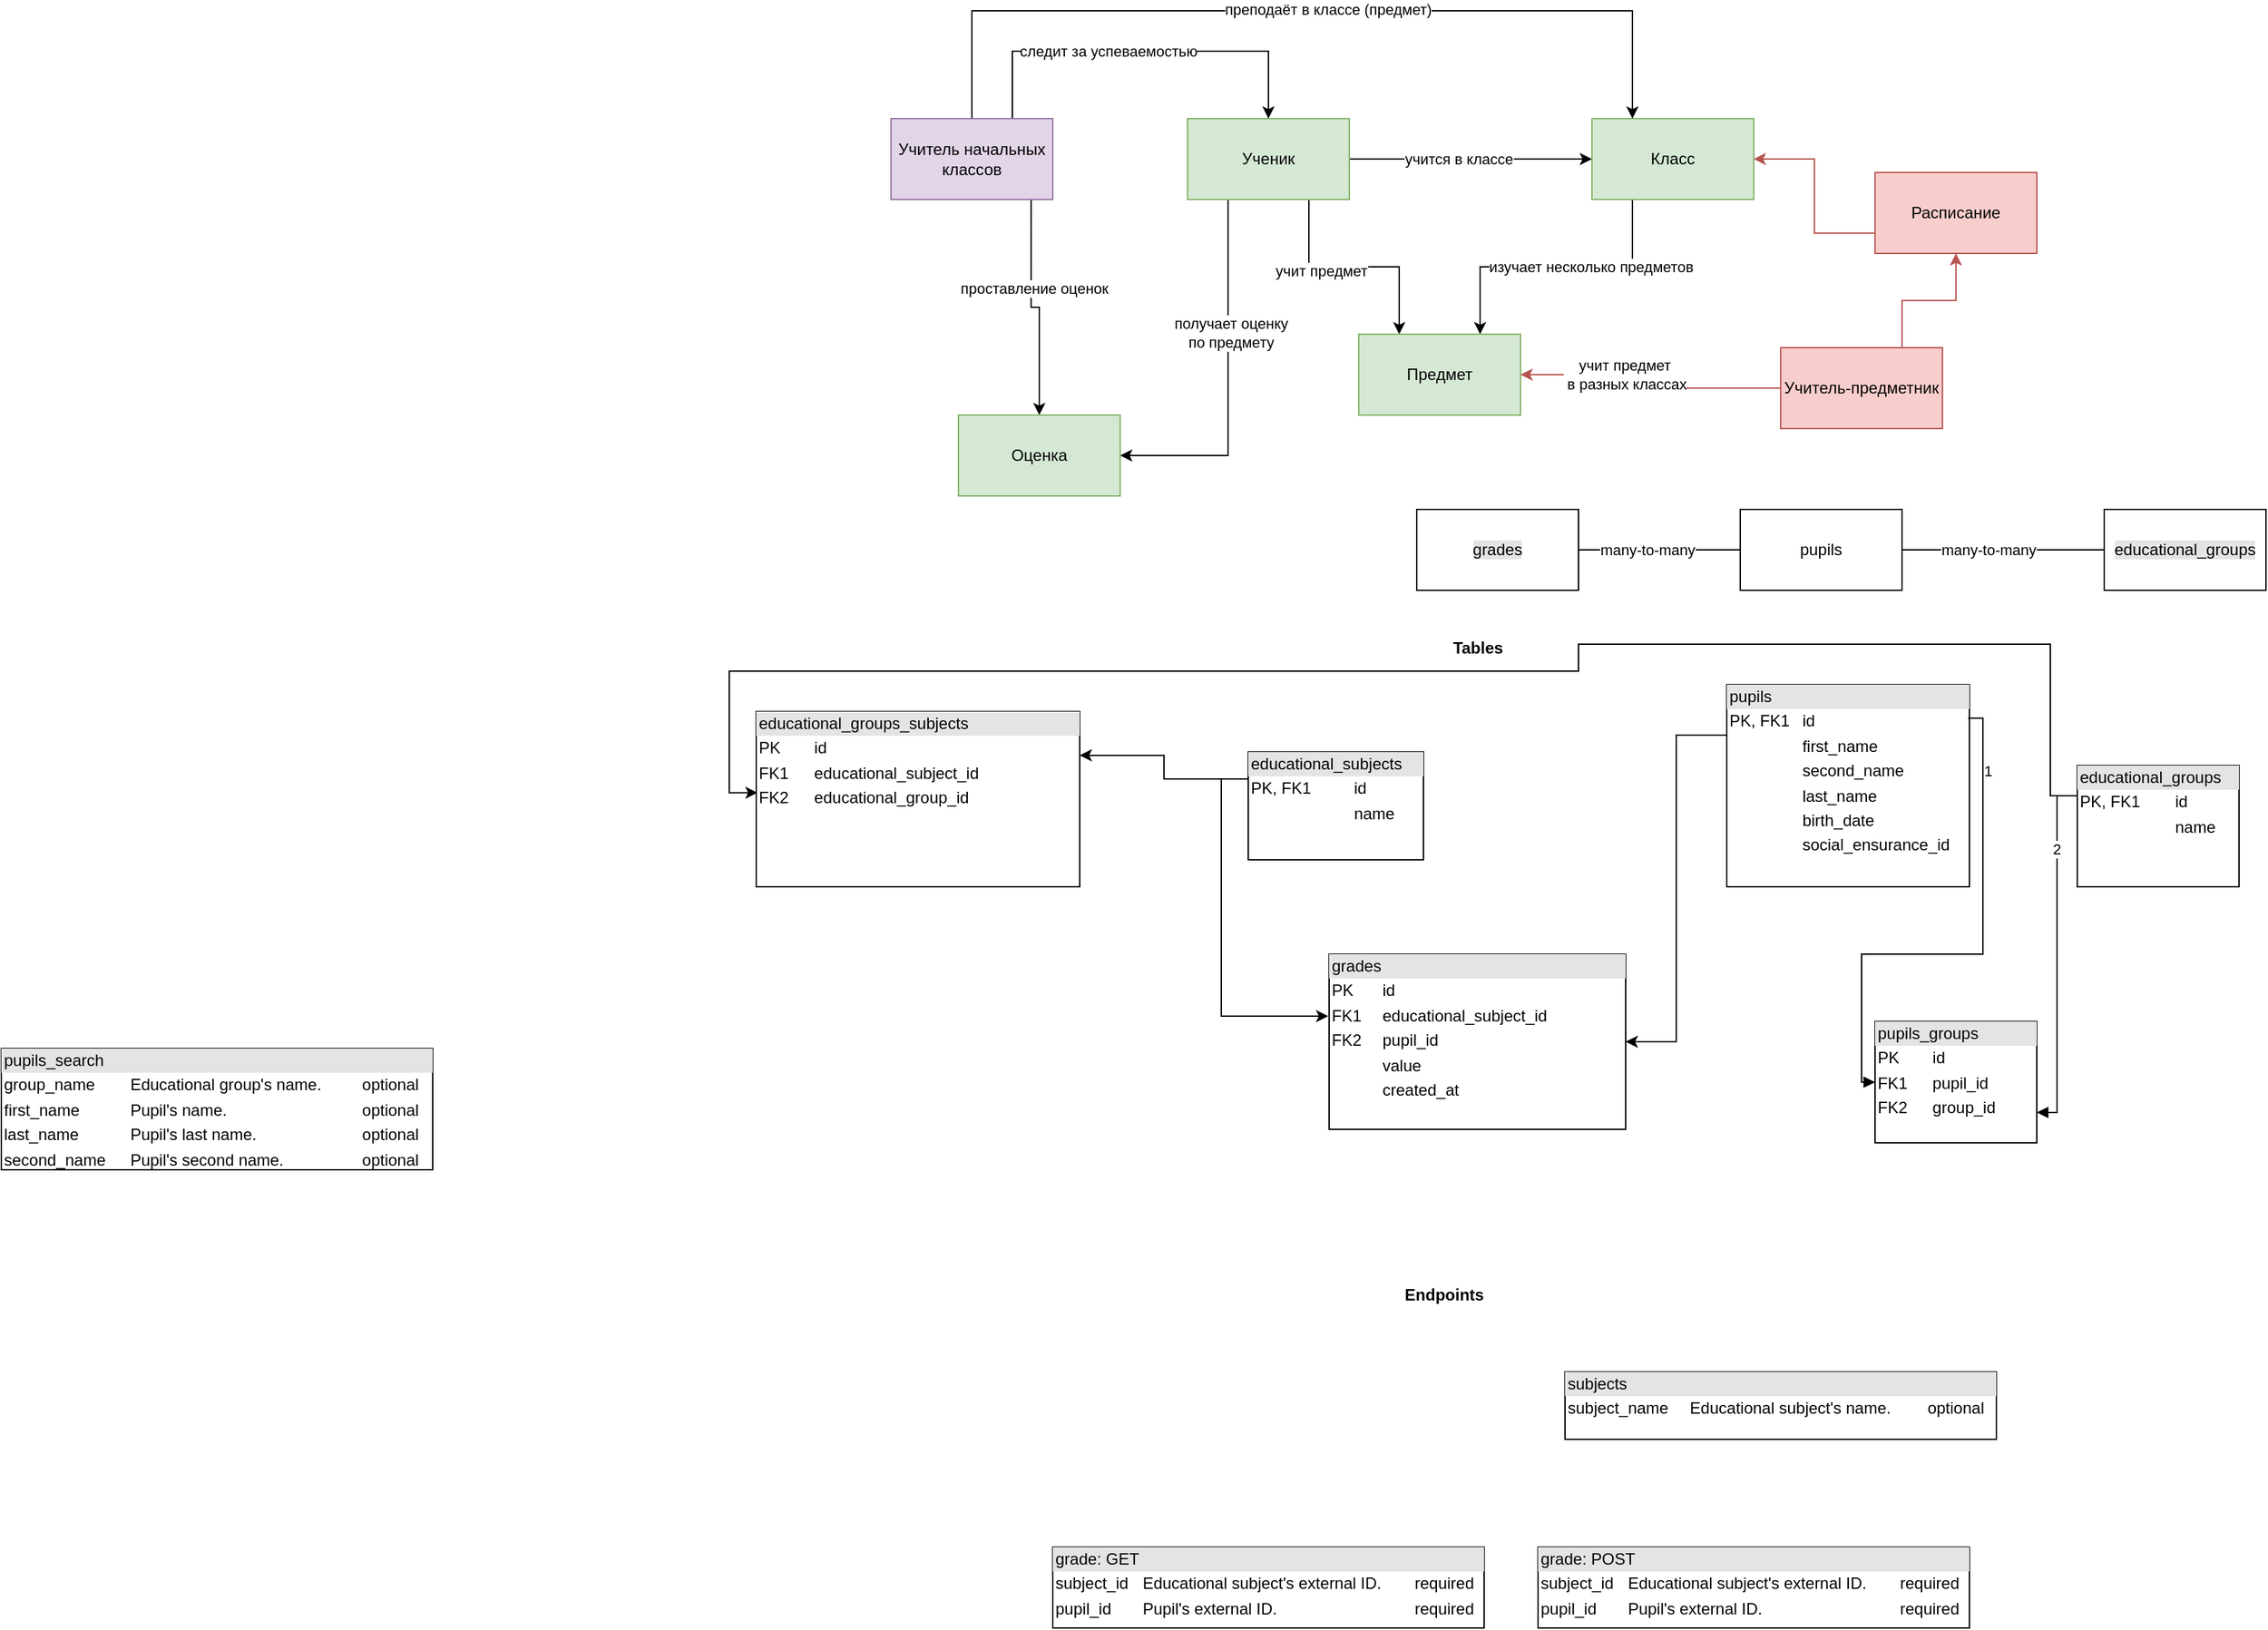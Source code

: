 <mxfile version="26.0.4">
  <diagram name="Страница — 1" id="6SzWJXjd3jO-udMxWJHo">
    <mxGraphModel dx="2849" dy="3019" grid="1" gridSize="10" guides="1" tooltips="1" connect="1" arrows="1" fold="1" page="1" pageScale="1" pageWidth="827" pageHeight="1169" math="0" shadow="0">
      <root>
        <mxCell id="0" />
        <mxCell id="1" parent="0" />
        <mxCell id="1dS-JzcZMbIJ_fLOvFZu-3" style="edgeStyle=orthogonalEdgeStyle;rounded=0;orthogonalLoop=1;jettySize=auto;html=1;exitX=0;exitY=0.25;exitDx=0;exitDy=0;entryX=1;entryY=0.5;entryDx=0;entryDy=0;" parent="1" source="iLB-YY_pKdu1ddznSQij-1" target="iLB-YY_pKdu1ddznSQij-3" edge="1">
          <mxGeometry relative="1" as="geometry" />
        </mxCell>
        <mxCell id="iLB-YY_pKdu1ddznSQij-1" value="&lt;div style=&quot;box-sizing: border-box; width: 100%; background: rgb(228, 228, 228); padding: 2px;&quot;&gt;pupils&lt;/div&gt;&lt;table style=&quot;width:100%;font-size:1em;&quot; cellpadding=&quot;2&quot; cellspacing=&quot;0&quot;&gt;&lt;tbody&gt;&lt;tr&gt;&lt;td&gt;PK, FK1&lt;/td&gt;&lt;td&gt;id&lt;/td&gt;&lt;/tr&gt;&lt;tr&gt;&lt;td&gt;&lt;br&gt;&lt;/td&gt;&lt;td&gt;first_name&lt;/td&gt;&lt;/tr&gt;&lt;tr&gt;&lt;td&gt;&lt;/td&gt;&lt;td&gt;second_name&lt;/td&gt;&lt;/tr&gt;&lt;tr&gt;&lt;td&gt;&lt;br&gt;&lt;/td&gt;&lt;td&gt;last_name&lt;br&gt;&lt;/td&gt;&lt;/tr&gt;&lt;tr&gt;&lt;td&gt;&lt;br&gt;&lt;/td&gt;&lt;td&gt;birth_date&lt;/td&gt;&lt;/tr&gt;&lt;tr&gt;&lt;td&gt;&lt;br&gt;&lt;/td&gt;&lt;td&gt;social_ensurance_id&lt;/td&gt;&lt;/tr&gt;&lt;/tbody&gt;&lt;/table&gt;" style="verticalAlign=top;align=left;overflow=fill;html=1;whiteSpace=wrap;" parent="1" vertex="1">
          <mxGeometry x="-260" y="-730" width="180" height="150" as="geometry" />
        </mxCell>
        <mxCell id="1dS-JzcZMbIJ_fLOvFZu-2" style="edgeStyle=orthogonalEdgeStyle;rounded=0;orthogonalLoop=1;jettySize=auto;html=1;exitX=0;exitY=0.25;exitDx=0;exitDy=0;entryX=-0.003;entryY=0.354;entryDx=0;entryDy=0;entryPerimeter=0;" parent="1" source="iLB-YY_pKdu1ddznSQij-2" target="iLB-YY_pKdu1ddznSQij-3" edge="1">
          <mxGeometry relative="1" as="geometry" />
        </mxCell>
        <mxCell id="GWcOqIpFdrr7NjzQsBRJ-3" style="edgeStyle=orthogonalEdgeStyle;rounded=0;orthogonalLoop=1;jettySize=auto;html=1;exitX=0;exitY=0.25;exitDx=0;exitDy=0;entryX=1;entryY=0.25;entryDx=0;entryDy=0;" parent="1" source="iLB-YY_pKdu1ddznSQij-2" target="GWcOqIpFdrr7NjzQsBRJ-2" edge="1">
          <mxGeometry relative="1" as="geometry" />
        </mxCell>
        <mxCell id="iLB-YY_pKdu1ddznSQij-2" value="&lt;div style=&quot;box-sizing: border-box; width: 100%; background: rgb(228, 228, 228); padding: 2px;&quot;&gt;educational_subjects&lt;/div&gt;&lt;table style=&quot;width:100%;font-size:1em;&quot; cellpadding=&quot;2&quot; cellspacing=&quot;0&quot;&gt;&lt;tbody&gt;&lt;tr&gt;&lt;td&gt;PK, FK1&lt;/td&gt;&lt;td&gt;id&lt;/td&gt;&lt;/tr&gt;&lt;tr&gt;&lt;td&gt;&lt;br&gt;&lt;/td&gt;&lt;td&gt;name&lt;/td&gt;&lt;/tr&gt;&lt;/tbody&gt;&lt;/table&gt;" style="verticalAlign=top;align=left;overflow=fill;html=1;whiteSpace=wrap;" parent="1" vertex="1">
          <mxGeometry x="-615" y="-680" width="130" height="80" as="geometry" />
        </mxCell>
        <mxCell id="iLB-YY_pKdu1ddznSQij-3" value="&lt;div style=&quot;box-sizing: border-box; width: 100%; background: rgb(228, 228, 228); padding: 2px;&quot;&gt;grades&lt;/div&gt;&lt;table style=&quot;width:100%;font-size:1em;&quot; cellpadding=&quot;2&quot; cellspacing=&quot;0&quot;&gt;&lt;tbody&gt;&lt;tr&gt;&lt;td&gt;PK&lt;/td&gt;&lt;td&gt;id&lt;/td&gt;&lt;/tr&gt;&lt;tr&gt;&lt;td&gt;FK1&lt;/td&gt;&lt;td&gt;educational_subject_id&lt;/td&gt;&lt;/tr&gt;&lt;tr&gt;&lt;td&gt;FK2&lt;/td&gt;&lt;td&gt;pupil_id&lt;/td&gt;&lt;/tr&gt;&lt;tr&gt;&lt;td&gt;&lt;br&gt;&lt;/td&gt;&lt;td&gt;value&lt;/td&gt;&lt;/tr&gt;&lt;tr&gt;&lt;td&gt;&lt;br&gt;&lt;/td&gt;&lt;td&gt;created_at&lt;/td&gt;&lt;/tr&gt;&lt;/tbody&gt;&lt;/table&gt;" style="verticalAlign=top;align=left;overflow=fill;html=1;whiteSpace=wrap;" parent="1" vertex="1">
          <mxGeometry x="-555" y="-530" width="220" height="130" as="geometry" />
        </mxCell>
        <mxCell id="GWcOqIpFdrr7NjzQsBRJ-4" style="edgeStyle=orthogonalEdgeStyle;rounded=0;orthogonalLoop=1;jettySize=auto;html=1;exitX=0;exitY=0.25;exitDx=0;exitDy=0;entryX=0.004;entryY=0.463;entryDx=0;entryDy=0;entryPerimeter=0;" parent="1" source="iLB-YY_pKdu1ddznSQij-4" target="GWcOqIpFdrr7NjzQsBRJ-2" edge="1">
          <mxGeometry relative="1" as="geometry">
            <Array as="points">
              <mxPoint x="-20" y="-647" />
              <mxPoint x="-20" y="-760" />
              <mxPoint x="-370" y="-760" />
              <mxPoint x="-370" y="-740" />
              <mxPoint x="-1000" y="-740" />
              <mxPoint x="-1000" y="-650" />
            </Array>
          </mxGeometry>
        </mxCell>
        <mxCell id="iLB-YY_pKdu1ddznSQij-4" value="&lt;div style=&quot;box-sizing: border-box; width: 100%; background: rgb(228, 228, 228); padding: 2px;&quot;&gt;educational_groups&lt;/div&gt;&lt;table style=&quot;width:100%;font-size:1em;&quot; cellpadding=&quot;2&quot; cellspacing=&quot;0&quot;&gt;&lt;tbody&gt;&lt;tr&gt;&lt;td&gt;PK, FK1&lt;/td&gt;&lt;td&gt;id&lt;/td&gt;&lt;/tr&gt;&lt;tr&gt;&lt;td&gt;&lt;br&gt;&lt;/td&gt;&lt;td&gt;name&lt;/td&gt;&lt;/tr&gt;&lt;tr&gt;&lt;td&gt;&lt;/td&gt;&lt;td&gt;&lt;br&gt;&lt;/td&gt;&lt;/tr&gt;&lt;/tbody&gt;&lt;/table&gt;" style="verticalAlign=top;align=left;overflow=fill;html=1;whiteSpace=wrap;" parent="1" vertex="1">
          <mxGeometry y="-670" width="120" height="90" as="geometry" />
        </mxCell>
        <mxCell id="iLB-YY_pKdu1ddznSQij-5" value="&lt;div style=&quot;box-sizing: border-box; width: 100%; background: rgb(228, 228, 228); padding: 2px;&quot;&gt;pupils_groups&lt;/div&gt;&lt;table style=&quot;width:100%;font-size:1em;&quot; cellpadding=&quot;2&quot; cellspacing=&quot;0&quot;&gt;&lt;tbody&gt;&lt;tr&gt;&lt;td&gt;PK&lt;/td&gt;&lt;td&gt;id&lt;/td&gt;&lt;/tr&gt;&lt;tr&gt;&lt;td&gt;FK1&lt;/td&gt;&lt;td&gt;pupil_id&lt;/td&gt;&lt;/tr&gt;&lt;tr&gt;&lt;td&gt;FK2&lt;/td&gt;&lt;td&gt;group_id&lt;/td&gt;&lt;/tr&gt;&lt;/tbody&gt;&lt;/table&gt;" style="verticalAlign=top;align=left;overflow=fill;html=1;whiteSpace=wrap;" parent="1" vertex="1">
          <mxGeometry x="-150" y="-480" width="120" height="90" as="geometry" />
        </mxCell>
        <mxCell id="iLB-YY_pKdu1ddznSQij-7" value="" style="endArrow=block;endFill=1;html=1;edgeStyle=orthogonalEdgeStyle;align=left;verticalAlign=top;rounded=0;exitX=0.995;exitY=0.166;exitDx=0;exitDy=0;entryX=0;entryY=0.5;entryDx=0;entryDy=0;exitPerimeter=0;" parent="1" source="iLB-YY_pKdu1ddznSQij-1" target="iLB-YY_pKdu1ddznSQij-5" edge="1">
          <mxGeometry x="-1" relative="1" as="geometry">
            <mxPoint x="-360" y="-390" as="sourcePoint" />
            <mxPoint x="-200" y="-390" as="targetPoint" />
          </mxGeometry>
        </mxCell>
        <mxCell id="iLB-YY_pKdu1ddznSQij-8" value="1" style="edgeLabel;resizable=0;html=1;align=left;verticalAlign=bottom;" parent="iLB-YY_pKdu1ddznSQij-7" connectable="0" vertex="1">
          <mxGeometry x="-1" relative="1" as="geometry">
            <mxPoint x="10" y="48" as="offset" />
          </mxGeometry>
        </mxCell>
        <mxCell id="iLB-YY_pKdu1ddznSQij-9" value="" style="endArrow=block;endFill=1;html=1;edgeStyle=orthogonalEdgeStyle;align=left;verticalAlign=top;rounded=0;exitX=0;exitY=0.25;exitDx=0;exitDy=0;entryX=1;entryY=0.75;entryDx=0;entryDy=0;" parent="1" source="iLB-YY_pKdu1ddznSQij-4" target="iLB-YY_pKdu1ddznSQij-5" edge="1">
          <mxGeometry x="-1" relative="1" as="geometry">
            <mxPoint x="110" y="-500" as="sourcePoint" />
            <mxPoint x="270" y="-500" as="targetPoint" />
          </mxGeometry>
        </mxCell>
        <mxCell id="iLB-YY_pKdu1ddznSQij-10" value="2" style="edgeLabel;resizable=0;html=1;align=left;verticalAlign=bottom;" parent="iLB-YY_pKdu1ddznSQij-9" connectable="0" vertex="1">
          <mxGeometry x="-1" relative="1" as="geometry">
            <mxPoint x="-20" y="48" as="offset" />
          </mxGeometry>
        </mxCell>
        <mxCell id="iLB-YY_pKdu1ddznSQij-17" value="Tables" style="text;align=center;fontStyle=1;verticalAlign=middle;spacingLeft=3;spacingRight=3;strokeColor=none;rotatable=0;points=[[0,0.5],[1,0.5]];portConstraint=eastwest;html=1;" parent="1" vertex="1">
          <mxGeometry x="-485" y="-770" width="80" height="26" as="geometry" />
        </mxCell>
        <mxCell id="iLB-YY_pKdu1ddznSQij-18" value="Endpoints" style="text;align=center;fontStyle=1;verticalAlign=middle;spacingLeft=3;spacingRight=3;strokeColor=none;rotatable=0;points=[[0,0.5],[1,0.5]];portConstraint=eastwest;html=1;" parent="1" vertex="1">
          <mxGeometry x="-510" y="-290" width="80" height="26" as="geometry" />
        </mxCell>
        <mxCell id="iLB-YY_pKdu1ddznSQij-19" value="&lt;div style=&quot;box-sizing: border-box; width: 100%; background: rgb(228, 228, 228); padding: 2px;&quot;&gt;pupils_search&lt;/div&gt;&lt;table style=&quot;width:100%;font-size:1em;&quot; cellpadding=&quot;2&quot; cellspacing=&quot;0&quot;&gt;&lt;tbody&gt;&lt;tr&gt;&lt;td&gt;group_name&lt;/td&gt;&lt;td&gt;Educational group&#39;s name.&lt;/td&gt;&lt;td&gt;optional&lt;/td&gt;&lt;/tr&gt;&lt;tr&gt;&lt;td&gt;first_name&lt;/td&gt;&lt;td&gt;Pupil&#39;s name.&lt;/td&gt;&lt;td&gt;optional&lt;/td&gt;&lt;/tr&gt;&lt;tr&gt;&lt;td&gt;last_name&lt;/td&gt;&lt;td&gt;Pupil&#39;s last name.&lt;br&gt;&lt;/td&gt;&lt;td&gt;optional&lt;br&gt;&lt;/td&gt;&lt;/tr&gt;&lt;tr&gt;&lt;td&gt;second_name&lt;/td&gt;&lt;td&gt;Pupil&#39;s second name.&lt;/td&gt;&lt;td&gt;optional&lt;br&gt;&lt;/td&gt;&lt;/tr&gt;&lt;/tbody&gt;&lt;/table&gt;" style="verticalAlign=top;align=left;overflow=fill;html=1;whiteSpace=wrap;" parent="1" vertex="1">
          <mxGeometry x="-1540" y="-460" width="320" height="90" as="geometry" />
        </mxCell>
        <mxCell id="iLB-YY_pKdu1ddznSQij-20" value="&lt;div style=&quot;box-sizing: border-box; width: 100%; background: rgb(228, 228, 228); padding: 2px;&quot;&gt;subjects&lt;/div&gt;&lt;table style=&quot;width:100%;font-size:1em;&quot; cellpadding=&quot;2&quot; cellspacing=&quot;0&quot;&gt;&lt;tbody&gt;&lt;tr&gt;&lt;td&gt;subject_name&lt;/td&gt;&lt;td&gt;Educational subject&#39;s name.&lt;/td&gt;&lt;td&gt;optional&lt;/td&gt;&lt;/tr&gt;&lt;/tbody&gt;&lt;/table&gt;" style="verticalAlign=top;align=left;overflow=fill;html=1;whiteSpace=wrap;" parent="1" vertex="1">
          <mxGeometry x="-380" y="-220" width="320" height="50" as="geometry" />
        </mxCell>
        <mxCell id="iLB-YY_pKdu1ddznSQij-22" value="&lt;div style=&quot;box-sizing: border-box; width: 100%; background: rgb(228, 228, 228); padding: 2px;&quot;&gt;grade: GET&lt;/div&gt;&lt;table style=&quot;width:100%;font-size:1em;&quot; cellpadding=&quot;2&quot; cellspacing=&quot;0&quot;&gt;&lt;tbody&gt;&lt;tr&gt;&lt;td&gt;subject_id&lt;/td&gt;&lt;td&gt;Educational subject&#39;s external ID.&lt;/td&gt;&lt;td&gt;required&lt;/td&gt;&lt;/tr&gt;&lt;tr&gt;&lt;td&gt;pupil_id&lt;/td&gt;&lt;td&gt;Pupil&#39;s external ID.&lt;/td&gt;&lt;td&gt;required&lt;/td&gt;&lt;/tr&gt;&lt;/tbody&gt;&lt;/table&gt;" style="verticalAlign=top;align=left;overflow=fill;html=1;whiteSpace=wrap;" parent="1" vertex="1">
          <mxGeometry x="-760" y="-90" width="320" height="60" as="geometry" />
        </mxCell>
        <mxCell id="4ZjUNHibEDuSv79mXHUm-5" style="edgeStyle=orthogonalEdgeStyle;rounded=0;orthogonalLoop=1;jettySize=auto;html=1;exitX=0.866;exitY=1;exitDx=0;exitDy=0;entryX=0.5;entryY=0;entryDx=0;entryDy=0;exitPerimeter=0;" parent="1" source="4ZjUNHibEDuSv79mXHUm-9" target="4ZjUNHibEDuSv79mXHUm-4" edge="1">
          <mxGeometry relative="1" as="geometry" />
        </mxCell>
        <mxCell id="4ZjUNHibEDuSv79mXHUm-6" value="проставление оценок" style="edgeLabel;html=1;align=center;verticalAlign=middle;resizable=0;points=[];" parent="4ZjUNHibEDuSv79mXHUm-5" vertex="1" connectable="0">
          <mxGeometry x="-0.207" y="2" relative="1" as="geometry">
            <mxPoint as="offset" />
          </mxGeometry>
        </mxCell>
        <mxCell id="4ZjUNHibEDuSv79mXHUm-7" style="edgeStyle=orthogonalEdgeStyle;rounded=0;orthogonalLoop=1;jettySize=auto;html=1;exitX=1;exitY=0.5;exitDx=0;exitDy=0;entryX=0;entryY=0.5;entryDx=0;entryDy=0;" parent="1" source="4ZjUNHibEDuSv79mXHUm-2" target="4ZjUNHibEDuSv79mXHUm-3" edge="1">
          <mxGeometry relative="1" as="geometry" />
        </mxCell>
        <mxCell id="4ZjUNHibEDuSv79mXHUm-8" value="учится в классе" style="edgeLabel;html=1;align=center;verticalAlign=middle;resizable=0;points=[];" parent="4ZjUNHibEDuSv79mXHUm-7" vertex="1" connectable="0">
          <mxGeometry x="-0.275" y="1" relative="1" as="geometry">
            <mxPoint x="15" y="1" as="offset" />
          </mxGeometry>
        </mxCell>
        <mxCell id="4ZjUNHibEDuSv79mXHUm-12" style="edgeStyle=orthogonalEdgeStyle;rounded=0;orthogonalLoop=1;jettySize=auto;html=1;exitX=0.75;exitY=1;exitDx=0;exitDy=0;entryX=0.25;entryY=0;entryDx=0;entryDy=0;" parent="1" source="4ZjUNHibEDuSv79mXHUm-2" target="4ZjUNHibEDuSv79mXHUm-11" edge="1">
          <mxGeometry relative="1" as="geometry" />
        </mxCell>
        <mxCell id="4ZjUNHibEDuSv79mXHUm-13" value="учит предмет" style="edgeLabel;html=1;align=center;verticalAlign=middle;resizable=0;points=[];" parent="4ZjUNHibEDuSv79mXHUm-12" vertex="1" connectable="0">
          <mxGeometry x="-0.298" y="-3" relative="1" as="geometry">
            <mxPoint as="offset" />
          </mxGeometry>
        </mxCell>
        <mxCell id="4ZjUNHibEDuSv79mXHUm-14" style="edgeStyle=orthogonalEdgeStyle;rounded=0;orthogonalLoop=1;jettySize=auto;html=1;exitX=0.25;exitY=1;exitDx=0;exitDy=0;entryX=1;entryY=0.5;entryDx=0;entryDy=0;" parent="1" source="4ZjUNHibEDuSv79mXHUm-2" target="4ZjUNHibEDuSv79mXHUm-4" edge="1">
          <mxGeometry relative="1" as="geometry" />
        </mxCell>
        <mxCell id="4ZjUNHibEDuSv79mXHUm-15" value="получает оценку&lt;div&gt;по предмету&lt;/div&gt;" style="edgeLabel;html=1;align=center;verticalAlign=middle;resizable=0;points=[];" parent="4ZjUNHibEDuSv79mXHUm-14" vertex="1" connectable="0">
          <mxGeometry x="-0.267" y="2" relative="1" as="geometry">
            <mxPoint as="offset" />
          </mxGeometry>
        </mxCell>
        <mxCell id="4ZjUNHibEDuSv79mXHUm-2" value="Ученик" style="rounded=0;whiteSpace=wrap;html=1;fillColor=#d5e8d4;strokeColor=#82b366;" parent="1" vertex="1">
          <mxGeometry x="-660" y="-1150" width="120" height="60" as="geometry" />
        </mxCell>
        <mxCell id="4ZjUNHibEDuSv79mXHUm-16" style="edgeStyle=orthogonalEdgeStyle;rounded=0;orthogonalLoop=1;jettySize=auto;html=1;exitX=0.25;exitY=1;exitDx=0;exitDy=0;entryX=0.75;entryY=0;entryDx=0;entryDy=0;" parent="1" source="4ZjUNHibEDuSv79mXHUm-3" target="4ZjUNHibEDuSv79mXHUm-11" edge="1">
          <mxGeometry relative="1" as="geometry" />
        </mxCell>
        <mxCell id="4ZjUNHibEDuSv79mXHUm-17" value="изучает несколько предметов" style="edgeLabel;html=1;align=center;verticalAlign=middle;resizable=0;points=[];" parent="4ZjUNHibEDuSv79mXHUm-16" vertex="1" connectable="0">
          <mxGeometry x="-0.24" relative="1" as="geometry">
            <mxPoint as="offset" />
          </mxGeometry>
        </mxCell>
        <mxCell id="4ZjUNHibEDuSv79mXHUm-3" value="Класс" style="rounded=0;whiteSpace=wrap;html=1;fillColor=#d5e8d4;strokeColor=#82b366;" parent="1" vertex="1">
          <mxGeometry x="-360" y="-1150" width="120" height="60" as="geometry" />
        </mxCell>
        <mxCell id="4ZjUNHibEDuSv79mXHUm-4" value="Оценка" style="rounded=0;whiteSpace=wrap;html=1;fillColor=#d5e8d4;strokeColor=#82b366;" parent="1" vertex="1">
          <mxGeometry x="-830" y="-930" width="120" height="60" as="geometry" />
        </mxCell>
        <mxCell id="4ZjUNHibEDuSv79mXHUm-19" style="edgeStyle=orthogonalEdgeStyle;rounded=0;orthogonalLoop=1;jettySize=auto;html=1;exitX=0.5;exitY=0;exitDx=0;exitDy=0;entryX=0.25;entryY=0;entryDx=0;entryDy=0;" parent="1" source="4ZjUNHibEDuSv79mXHUm-9" target="4ZjUNHibEDuSv79mXHUm-3" edge="1">
          <mxGeometry relative="1" as="geometry">
            <Array as="points">
              <mxPoint x="-820" y="-1230" />
              <mxPoint x="-330" y="-1230" />
            </Array>
          </mxGeometry>
        </mxCell>
        <mxCell id="4ZjUNHibEDuSv79mXHUm-20" value="преподаёт в классе (предмет)" style="edgeLabel;html=1;align=center;verticalAlign=middle;resizable=0;points=[];" parent="4ZjUNHibEDuSv79mXHUm-19" vertex="1" connectable="0">
          <mxGeometry x="0.058" y="1" relative="1" as="geometry">
            <mxPoint as="offset" />
          </mxGeometry>
        </mxCell>
        <mxCell id="4ZjUNHibEDuSv79mXHUm-21" style="edgeStyle=orthogonalEdgeStyle;rounded=0;orthogonalLoop=1;jettySize=auto;html=1;exitX=0.75;exitY=0;exitDx=0;exitDy=0;entryX=0.5;entryY=0;entryDx=0;entryDy=0;" parent="1" source="4ZjUNHibEDuSv79mXHUm-9" target="4ZjUNHibEDuSv79mXHUm-2" edge="1">
          <mxGeometry relative="1" as="geometry">
            <Array as="points">
              <mxPoint x="-790" y="-1200" />
              <mxPoint x="-600" y="-1200" />
            </Array>
          </mxGeometry>
        </mxCell>
        <mxCell id="4ZjUNHibEDuSv79mXHUm-22" value="следит за успеваемостью" style="edgeLabel;html=1;align=center;verticalAlign=middle;resizable=0;points=[];" parent="4ZjUNHibEDuSv79mXHUm-21" vertex="1" connectable="0">
          <mxGeometry x="-0.165" relative="1" as="geometry">
            <mxPoint as="offset" />
          </mxGeometry>
        </mxCell>
        <mxCell id="4ZjUNHibEDuSv79mXHUm-9" value="Учитель начальных классов" style="rounded=0;whiteSpace=wrap;html=1;fillColor=#e1d5e7;strokeColor=#9673a6;" parent="1" vertex="1">
          <mxGeometry x="-880" y="-1150" width="120" height="60" as="geometry" />
        </mxCell>
        <mxCell id="4ZjUNHibEDuSv79mXHUm-11" value="Предмет" style="rounded=0;whiteSpace=wrap;html=1;fillColor=#d5e8d4;strokeColor=#82b366;" parent="1" vertex="1">
          <mxGeometry x="-533" y="-990" width="120" height="60" as="geometry" />
        </mxCell>
        <mxCell id="4ZjUNHibEDuSv79mXHUm-24" style="edgeStyle=orthogonalEdgeStyle;rounded=0;orthogonalLoop=1;jettySize=auto;html=1;exitX=0;exitY=0.5;exitDx=0;exitDy=0;fillColor=#f8cecc;strokeColor=#b85450;" parent="1" source="4ZjUNHibEDuSv79mXHUm-23" target="4ZjUNHibEDuSv79mXHUm-11" edge="1">
          <mxGeometry relative="1" as="geometry" />
        </mxCell>
        <mxCell id="4ZjUNHibEDuSv79mXHUm-25" value="учит предмет&lt;div&gt;&amp;nbsp;в разных классах&lt;/div&gt;" style="edgeLabel;html=1;align=center;verticalAlign=middle;resizable=0;points=[];" parent="4ZjUNHibEDuSv79mXHUm-24" vertex="1" connectable="0">
          <mxGeometry x="0.243" relative="1" as="geometry">
            <mxPoint as="offset" />
          </mxGeometry>
        </mxCell>
        <mxCell id="4ZjUNHibEDuSv79mXHUm-29" style="edgeStyle=orthogonalEdgeStyle;rounded=0;orthogonalLoop=1;jettySize=auto;html=1;exitX=0.75;exitY=0;exitDx=0;exitDy=0;entryX=0.5;entryY=1;entryDx=0;entryDy=0;fillColor=#f8cecc;strokeColor=#b85450;" parent="1" source="4ZjUNHibEDuSv79mXHUm-23" target="4ZjUNHibEDuSv79mXHUm-27" edge="1">
          <mxGeometry relative="1" as="geometry" />
        </mxCell>
        <mxCell id="4ZjUNHibEDuSv79mXHUm-23" value="Учитель-предметник" style="rounded=0;whiteSpace=wrap;html=1;fillColor=#f8cecc;strokeColor=#b85450;" parent="1" vertex="1">
          <mxGeometry x="-220" y="-980" width="120" height="60" as="geometry" />
        </mxCell>
        <mxCell id="4ZjUNHibEDuSv79mXHUm-28" style="edgeStyle=orthogonalEdgeStyle;rounded=0;orthogonalLoop=1;jettySize=auto;html=1;exitX=0;exitY=0.75;exitDx=0;exitDy=0;entryX=1;entryY=0.5;entryDx=0;entryDy=0;fillColor=#f8cecc;strokeColor=#b85450;" parent="1" source="4ZjUNHibEDuSv79mXHUm-27" target="4ZjUNHibEDuSv79mXHUm-3" edge="1">
          <mxGeometry relative="1" as="geometry" />
        </mxCell>
        <mxCell id="4ZjUNHibEDuSv79mXHUm-27" value="Расписание" style="rounded=0;whiteSpace=wrap;html=1;fillColor=#f8cecc;strokeColor=#b85450;" parent="1" vertex="1">
          <mxGeometry x="-150" y="-1110" width="120" height="60" as="geometry" />
        </mxCell>
        <mxCell id="4ZjUNHibEDuSv79mXHUm-32" style="edgeStyle=orthogonalEdgeStyle;rounded=0;orthogonalLoop=1;jettySize=auto;html=1;exitX=1;exitY=0.5;exitDx=0;exitDy=0;entryX=0;entryY=0.5;entryDx=0;entryDy=0;endArrow=none;endFill=0;" parent="1" source="4ZjUNHibEDuSv79mXHUm-30" target="4ZjUNHibEDuSv79mXHUm-31" edge="1">
          <mxGeometry relative="1" as="geometry" />
        </mxCell>
        <mxCell id="4ZjUNHibEDuSv79mXHUm-33" value="many-to-many" style="edgeLabel;html=1;align=center;verticalAlign=middle;resizable=0;points=[];" parent="4ZjUNHibEDuSv79mXHUm-32" vertex="1" connectable="0">
          <mxGeometry x="-0.153" relative="1" as="geometry">
            <mxPoint as="offset" />
          </mxGeometry>
        </mxCell>
        <mxCell id="4ZjUNHibEDuSv79mXHUm-30" value="pupils" style="rounded=0;whiteSpace=wrap;html=1;" parent="1" vertex="1">
          <mxGeometry x="-250" y="-860" width="120" height="60" as="geometry" />
        </mxCell>
        <mxCell id="4ZjUNHibEDuSv79mXHUm-31" value="&lt;span style=&quot;text-align: left; background-color: rgb(228, 228, 228);&quot;&gt;educational_groups&lt;/span&gt;" style="rounded=0;whiteSpace=wrap;html=1;" parent="1" vertex="1">
          <mxGeometry x="20" y="-860" width="120" height="60" as="geometry" />
        </mxCell>
        <mxCell id="4ZjUNHibEDuSv79mXHUm-34" value="&lt;span style=&quot;text-align: left; background-color: rgb(228, 228, 228);&quot;&gt;grades&lt;/span&gt;" style="rounded=0;whiteSpace=wrap;html=1;" parent="1" vertex="1">
          <mxGeometry x="-490" y="-860" width="120" height="60" as="geometry" />
        </mxCell>
        <mxCell id="4ZjUNHibEDuSv79mXHUm-35" style="edgeStyle=orthogonalEdgeStyle;rounded=0;orthogonalLoop=1;jettySize=auto;html=1;exitX=1;exitY=0.5;exitDx=0;exitDy=0;entryX=0;entryY=0.5;entryDx=0;entryDy=0;endArrow=none;endFill=0;" parent="1" source="4ZjUNHibEDuSv79mXHUm-34" target="4ZjUNHibEDuSv79mXHUm-30" edge="1">
          <mxGeometry relative="1" as="geometry">
            <mxPoint x="-370" y="-840" as="sourcePoint" />
            <mxPoint x="-220" y="-840" as="targetPoint" />
          </mxGeometry>
        </mxCell>
        <mxCell id="4ZjUNHibEDuSv79mXHUm-36" value="many-to-many" style="edgeLabel;html=1;align=center;verticalAlign=middle;resizable=0;points=[];" parent="4ZjUNHibEDuSv79mXHUm-35" vertex="1" connectable="0">
          <mxGeometry x="-0.153" relative="1" as="geometry">
            <mxPoint as="offset" />
          </mxGeometry>
        </mxCell>
        <mxCell id="GWcOqIpFdrr7NjzQsBRJ-1" value="&lt;div style=&quot;box-sizing: border-box; width: 100%; background: rgb(228, 228, 228); padding: 2px;&quot;&gt;grade: POST&lt;/div&gt;&lt;table style=&quot;width:100%;font-size:1em;&quot; cellpadding=&quot;2&quot; cellspacing=&quot;0&quot;&gt;&lt;tbody&gt;&lt;tr&gt;&lt;td&gt;subject_id&lt;/td&gt;&lt;td&gt;Educational subject&#39;s external ID.&lt;/td&gt;&lt;td&gt;required&lt;/td&gt;&lt;/tr&gt;&lt;tr&gt;&lt;td&gt;pupil_id&lt;/td&gt;&lt;td&gt;Pupil&#39;s external ID.&lt;/td&gt;&lt;td&gt;required&lt;/td&gt;&lt;/tr&gt;&lt;/tbody&gt;&lt;/table&gt;" style="verticalAlign=top;align=left;overflow=fill;html=1;whiteSpace=wrap;" parent="1" vertex="1">
          <mxGeometry x="-400" y="-90" width="320" height="60" as="geometry" />
        </mxCell>
        <mxCell id="GWcOqIpFdrr7NjzQsBRJ-2" value="&lt;div style=&quot;box-sizing: border-box; width: 100%; background: rgb(228, 228, 228); padding: 2px;&quot;&gt;educational_groups_subjects&lt;/div&gt;&lt;table style=&quot;width:100%;font-size:1em;&quot; cellpadding=&quot;2&quot; cellspacing=&quot;0&quot;&gt;&lt;tbody&gt;&lt;tr&gt;&lt;td&gt;PK&lt;/td&gt;&lt;td&gt;id&lt;/td&gt;&lt;/tr&gt;&lt;tr&gt;&lt;td&gt;FK1&lt;br&gt;&lt;/td&gt;&lt;td&gt;educational_subject_id&lt;br&gt;&lt;/td&gt;&lt;/tr&gt;&lt;tr&gt;&lt;td&gt;FK2&lt;br&gt;&lt;/td&gt;&lt;td&gt;educational_group_id&lt;br&gt;&lt;/td&gt;&lt;/tr&gt;&lt;/tbody&gt;&lt;/table&gt;" style="verticalAlign=top;align=left;overflow=fill;html=1;whiteSpace=wrap;" parent="1" vertex="1">
          <mxGeometry x="-980" y="-710" width="240" height="130" as="geometry" />
        </mxCell>
      </root>
    </mxGraphModel>
  </diagram>
</mxfile>
